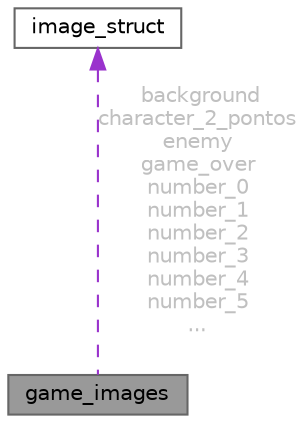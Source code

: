 digraph "game_images"
{
 // LATEX_PDF_SIZE
  bgcolor="transparent";
  edge [fontname=Helvetica,fontsize=10,labelfontname=Helvetica,labelfontsize=10];
  node [fontname=Helvetica,fontsize=10,shape=box,height=0.2,width=0.4];
  Node1 [id="Node000001",label="game_images",height=0.2,width=0.4,color="gray40", fillcolor="grey60", style="filled", fontcolor="black",tooltip=" "];
  Node2 -> Node1 [id="edge1_Node000001_Node000002",dir="back",color="darkorchid3",style="dashed",tooltip=" ",label=" background\ncharacter_2_pontos\nenemy\ngame_over\nnumber_0\nnumber_1\nnumber_2\nnumber_3\nnumber_4\nnumber_5\n...",fontcolor="grey" ];
  Node2 [id="Node000002",label="image_struct",height=0.2,width=0.4,color="gray40", fillcolor="white", style="filled",URL="$structimage__struct.html",tooltip=" "];
}
